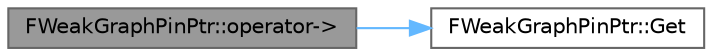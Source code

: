 digraph "FWeakGraphPinPtr::operator-&gt;"
{
 // INTERACTIVE_SVG=YES
 // LATEX_PDF_SIZE
  bgcolor="transparent";
  edge [fontname=Helvetica,fontsize=10,labelfontname=Helvetica,labelfontsize=10];
  node [fontname=Helvetica,fontsize=10,shape=box,height=0.2,width=0.4];
  rankdir="LR";
  Node1 [id="Node000001",label="FWeakGraphPinPtr::operator-\>",height=0.2,width=0.4,color="gray40", fillcolor="grey60", style="filled", fontcolor="black",tooltip="Arrow operator."];
  Node1 -> Node2 [id="edge1_Node000001_Node000002",color="steelblue1",style="solid",tooltip=" "];
  Node2 [id="Node000002",label="FWeakGraphPinPtr::Get",height=0.2,width=0.4,color="grey40", fillcolor="white", style="filled",URL="$df/dd8/structFWeakGraphPinPtr.html#ac117e9030cddc8c4e21a762fabd3a9c1",tooltip="Method to obtain the actual object reference from the weak pointer."];
}
